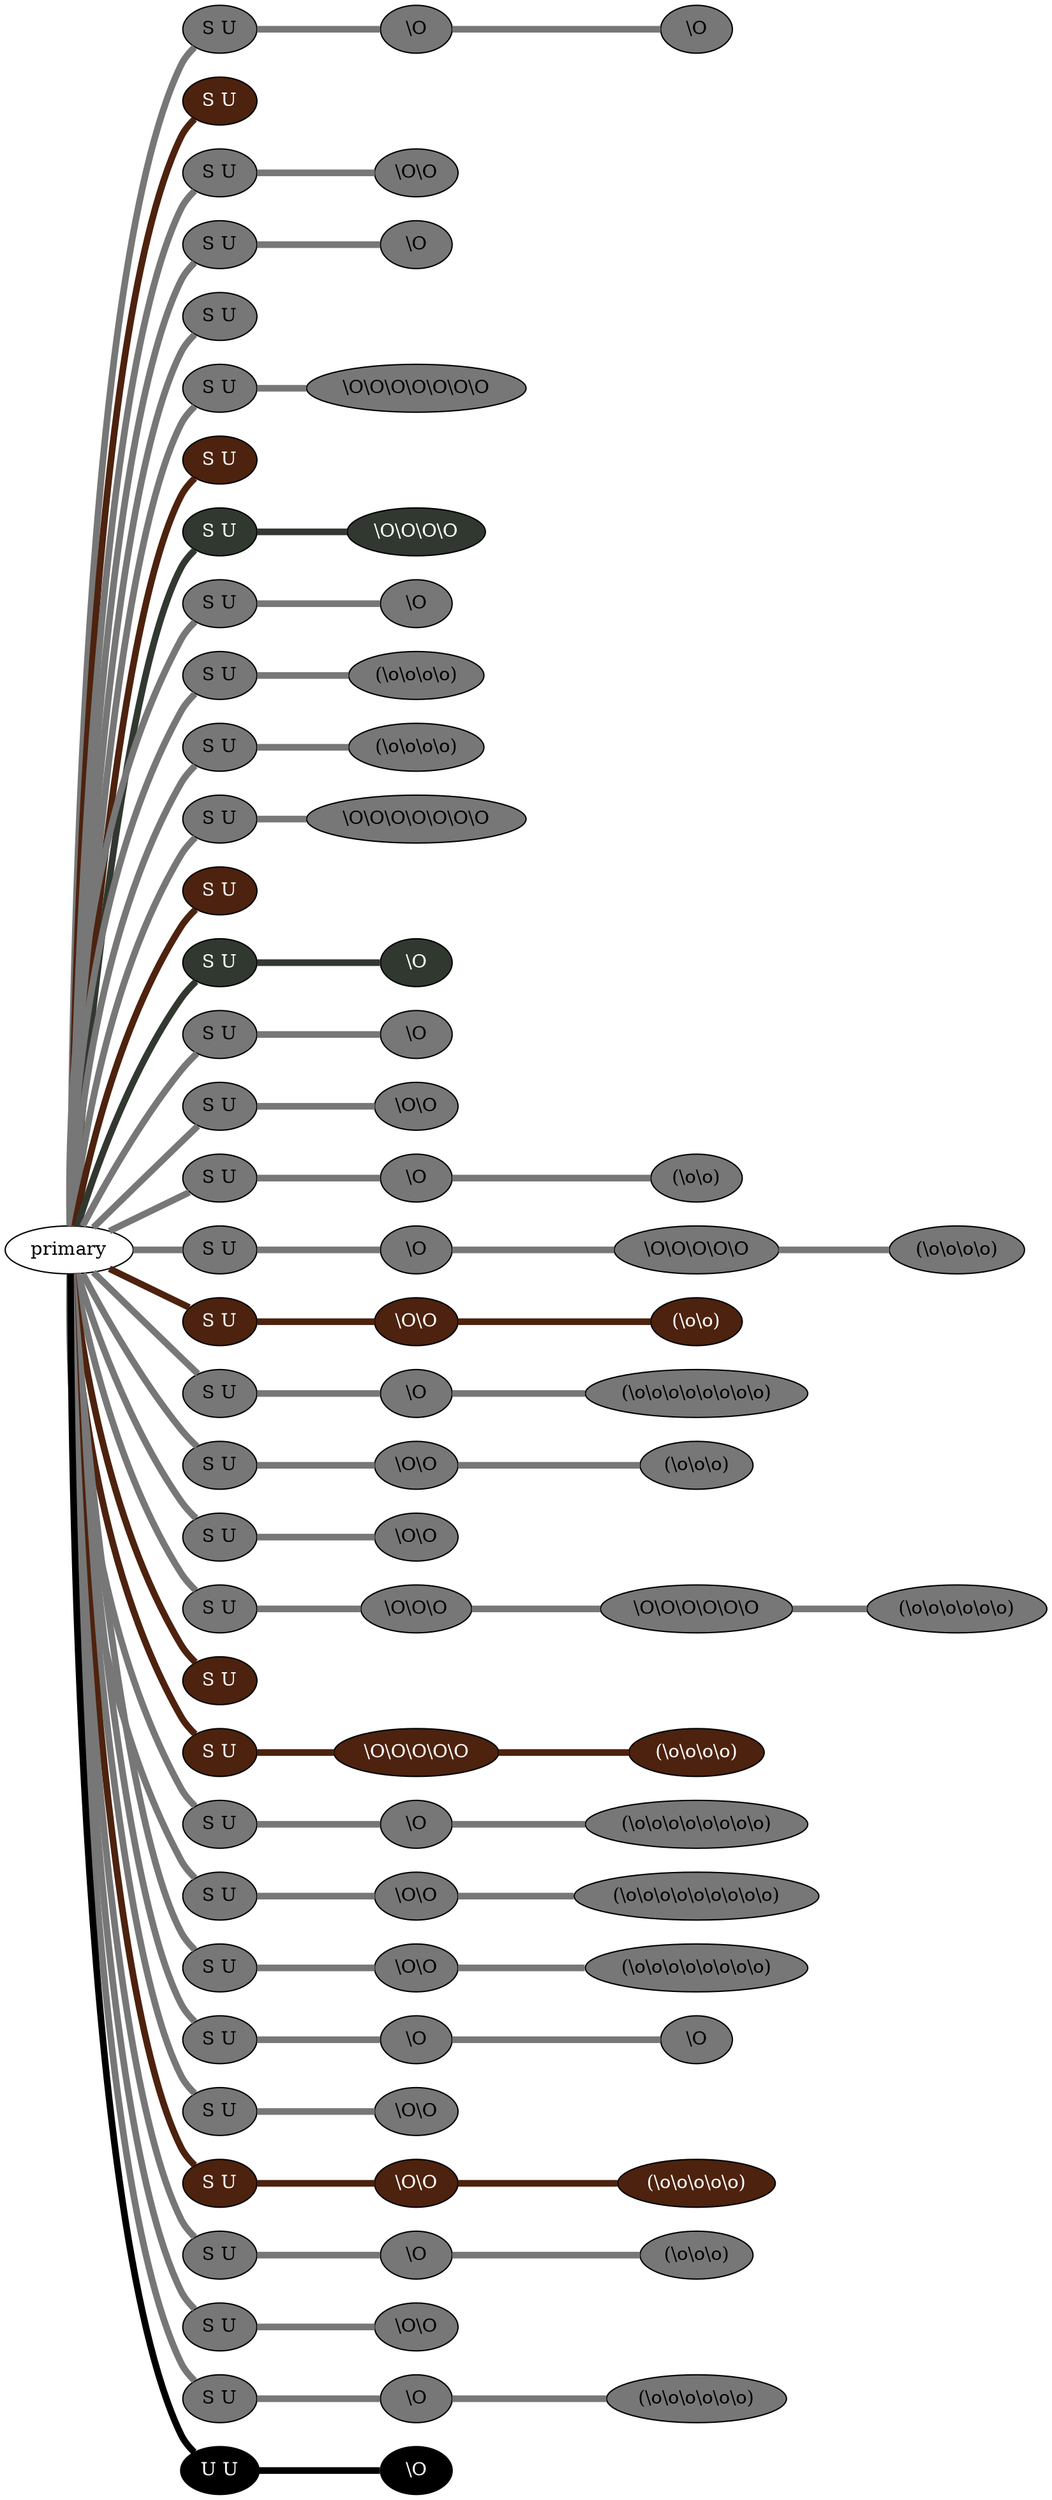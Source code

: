 graph {
 graph [rankdir=LR]
"1" [qtype="pendant_node", pendant_colors="#777777", pendant_ply="S", pendant_attach="U", pendant_length="29.5", label="S U", style=filled, fillcolor="#777777", fontcolor="#000000"]
"primary" -- "1" [qtype="pendant_link",penwidth=5,color="#777777"]
"1:0" [qtype="knot_node", knot_value="1", knot_type="S", knot_position="9.0", knot_spin="Z", label="\\O", style=filled, fillcolor="#777777" , fontcolor="#000000"]
"1" -- "1:0" [qtype="knot_link",penwidth=5,color="#777777"]
"1:1" [qtype="knot_node", knot_value="1", knot_type="S", knot_position="23.0", knot_spin="Z", label="\\O", style=filled, fillcolor="#777777" , fontcolor="#000000"]
"1:0" -- "1:1" [qtype="knot_link",penwidth=5,color="#777777"]
"2" [qtype="pendant_node", pendant_colors="#4D220E", pendant_ply="S", pendant_attach="U", pendant_length="11.0", label="S U", style=filled, fillcolor="#4D220E", fontcolor="#ffffff"]
"primary" -- "2" [qtype="pendant_link",penwidth=5,color="#4D220E"]
"3" [qtype="pendant_node", pendant_colors="#777777", pendant_ply="S", pendant_attach="U", pendant_length="27.0", label="S U", style=filled, fillcolor="#777777", fontcolor="#000000"]
"primary" -- "3" [qtype="pendant_link",penwidth=5,color="#777777"]
"3:0" [qtype="knot_node", knot_value="2", knot_type="S", knot_position="22.0", knot_spin="Z", label="\\O\\O", style=filled, fillcolor="#777777" , fontcolor="#000000"]
"3" -- "3:0" [qtype="knot_link",penwidth=5,color="#777777"]
"4" [qtype="pendant_node", pendant_colors="#777777", pendant_ply="S", pendant_attach="U", pendant_length="27.5", label="S U", style=filled, fillcolor="#777777", fontcolor="#000000"]
"primary" -- "4" [qtype="pendant_link",penwidth=5,color="#777777"]
"4:0" [qtype="knot_node", knot_value="1", knot_type="S", knot_position="21.5", knot_spin="Z", label="\\O", style=filled, fillcolor="#777777" , fontcolor="#000000"]
"4" -- "4:0" [qtype="knot_link",penwidth=5,color="#777777"]
"5" [qtype="pendant_node", pendant_colors="#777777", pendant_ply="S", pendant_attach="U", pendant_length="30.0", label="S U", style=filled, fillcolor="#777777", fontcolor="#000000"]
"primary" -- "5" [qtype="pendant_link",penwidth=5,color="#777777"]
"6" [qtype="pendant_node", pendant_colors="#777777", pendant_ply="S", pendant_attach="U", pendant_length="31.5", label="S U", style=filled, fillcolor="#777777", fontcolor="#000000"]
"primary" -- "6" [qtype="pendant_link",penwidth=5,color="#777777"]
"6:0" [qtype="knot_node", knot_value="7", knot_type="S", knot_position="23.0", knot_spin="Z", label="\\O\\O\\O\\O\\O\\O\\O", style=filled, fillcolor="#777777" , fontcolor="#000000"]
"6" -- "6:0" [qtype="knot_link",penwidth=5,color="#777777"]
"7" [qtype="pendant_node", pendant_colors="#4D220E", pendant_ply="S", pendant_attach="U", pendant_length="0.5", label="S U", style=filled, fillcolor="#4D220E", fontcolor="#ffffff"]
"primary" -- "7" [qtype="pendant_link",penwidth=5,color="#4D220E"]
"8" [qtype="pendant_node", pendant_colors="#313830", pendant_ply="S", pendant_attach="U", pendant_length="36.5", label="S U", style=filled, fillcolor="#313830", fontcolor="#ffffff"]
"primary" -- "8" [qtype="pendant_link",penwidth=5,color="#313830"]
"8:0" [qtype="knot_node", knot_value="4", knot_type="S", knot_position="21.0", knot_spin="Z", label="\\O\\O\\O\\O", style=filled, fillcolor="#313830" , fontcolor="#ffffff"]
"8" -- "8:0" [qtype="knot_link",penwidth=5,color="#313830"]
"9" [qtype="pendant_node", pendant_colors="#777777", pendant_ply="S", pendant_attach="U", pendant_length="33.0", label="S U", style=filled, fillcolor="#777777", fontcolor="#000000"]
"primary" -- "9" [qtype="pendant_link",penwidth=5,color="#777777"]
"9:0" [qtype="knot_node", knot_value="1", knot_type="S", knot_position="18.5", knot_spin="Z", label="\\O", style=filled, fillcolor="#777777" , fontcolor="#000000"]
"9" -- "9:0" [qtype="knot_link",penwidth=5,color="#777777"]
"10" [qtype="pendant_node", pendant_colors="#777777", pendant_ply="S", pendant_attach="U", pendant_length="37.5", label="S U", style=filled, fillcolor="#777777", fontcolor="#000000"]
"primary" -- "10" [qtype="pendant_link",penwidth=5,color="#777777"]
"10:0" [qtype="knot_node", knot_value="4", knot_type="L", knot_position="36.0", knot_spin="Z", label="(\\o\\o\\o\\o)", style=filled, fillcolor="#777777" , fontcolor="#000000"]
"10" -- "10:0" [qtype="knot_link",penwidth=5,color="#777777"]
"11" [qtype="pendant_node", pendant_colors="#777777", pendant_ply="S", pendant_attach="U", pendant_length="40.5", label="S U", style=filled, fillcolor="#777777", fontcolor="#000000"]
"primary" -- "11" [qtype="pendant_link",penwidth=5,color="#777777"]
"11:0" [qtype="knot_node", knot_value="4", knot_type="L", knot_position="35.0", knot_spin="Z", label="(\\o\\o\\o\\o)", style=filled, fillcolor="#777777" , fontcolor="#000000"]
"11" -- "11:0" [qtype="knot_link",penwidth=5,color="#777777"]
"12" [qtype="pendant_node", pendant_colors="#777777", pendant_ply="S", pendant_attach="U", pendant_length="31.5", label="S U", style=filled, fillcolor="#777777", fontcolor="#000000"]
"primary" -- "12" [qtype="pendant_link",penwidth=5,color="#777777"]
"12:0" [qtype="knot_node", knot_value="7", knot_type="S", knot_position="21.5", knot_spin="Z", label="\\O\\O\\O\\O\\O\\O\\O", style=filled, fillcolor="#777777" , fontcolor="#000000"]
"12" -- "12:0" [qtype="knot_link",penwidth=5,color="#777777"]
"13" [qtype="pendant_node", pendant_colors="#4D220E", pendant_ply="S", pendant_attach="U", pendant_length="4.0", label="S U", style=filled, fillcolor="#4D220E", fontcolor="#ffffff"]
"primary" -- "13" [qtype="pendant_link",penwidth=5,color="#4D220E"]
"14" [qtype="pendant_node", pendant_colors="#313830", pendant_ply="S", pendant_attach="U", pendant_length="34.5", label="S U", style=filled, fillcolor="#313830", fontcolor="#ffffff"]
"primary" -- "14" [qtype="pendant_link",penwidth=5,color="#313830"]
"14:0" [qtype="knot_node", knot_value="1", knot_type="S", knot_position="20.0", knot_spin="Z", label="\\O", style=filled, fillcolor="#313830" , fontcolor="#ffffff"]
"14" -- "14:0" [qtype="knot_link",penwidth=5,color="#313830"]
"15" [qtype="pendant_node", pendant_colors="#777777", pendant_ply="S", pendant_attach="U", pendant_length="37.5", label="S U", style=filled, fillcolor="#777777", fontcolor="#000000"]
"primary" -- "15" [qtype="pendant_link",penwidth=5,color="#777777"]
"15:0" [qtype="knot_node", knot_value="1", knot_type="S", knot_position="19.5", knot_spin="Z", label="\\O", style=filled, fillcolor="#777777" , fontcolor="#000000"]
"15" -- "15:0" [qtype="knot_link",penwidth=5,color="#777777"]
"16" [qtype="pendant_node", pendant_colors="#777777", pendant_ply="S", pendant_attach="U", pendant_length="23.0", label="S U", style=filled, fillcolor="#777777", fontcolor="#000000"]
"primary" -- "16" [qtype="pendant_link",penwidth=5,color="#777777"]
"16:0" [qtype="knot_node", knot_value="2", knot_type="S", knot_position="18.5", knot_spin="Z", label="\\O\\O", style=filled, fillcolor="#777777" , fontcolor="#000000"]
"16" -- "16:0" [qtype="knot_link",penwidth=5,color="#777777"]
"17" [qtype="pendant_node", pendant_colors="#777777", pendant_ply="S", pendant_attach="U", pendant_length="56.0", label="S U", style=filled, fillcolor="#777777", fontcolor="#000000"]
"primary" -- "17" [qtype="pendant_link",penwidth=5,color="#777777"]
"17:0" [qtype="knot_node", knot_value="1", knot_type="S", knot_position="18.0", knot_spin="Z", label="\\O", style=filled, fillcolor="#777777" , fontcolor="#000000"]
"17" -- "17:0" [qtype="knot_link",penwidth=5,color="#777777"]
"17:1" [qtype="knot_node", knot_value="2", knot_type="L", knot_position="39.0", knot_spin="Z", label="(\\o\\o)", style=filled, fillcolor="#777777" , fontcolor="#000000"]
"17:0" -- "17:1" [qtype="knot_link",penwidth=5,color="#777777"]
"18" [qtype="pendant_node", pendant_colors="#777777", pendant_ply="S", pendant_attach="U", pendant_length="50.5", label="S U", style=filled, fillcolor="#777777", fontcolor="#000000"]
"primary" -- "18" [qtype="pendant_link",penwidth=5,color="#777777"]
"18:0" [qtype="knot_node", knot_value="1", knot_type="S", knot_position="9.5", knot_spin="Z", label="\\O", style=filled, fillcolor="#777777" , fontcolor="#000000"]
"18" -- "18:0" [qtype="knot_link",penwidth=5,color="#777777"]
"18:1" [qtype="knot_node", knot_value="5", knot_type="S", knot_position="19.0", knot_spin="Z", label="\\O\\O\\O\\O\\O", style=filled, fillcolor="#777777" , fontcolor="#000000"]
"18:0" -- "18:1" [qtype="knot_link",penwidth=5,color="#777777"]
"18:2" [qtype="knot_node", knot_value="4", knot_type="L", knot_position="39.0", knot_spin="Z", label="(\\o\\o\\o\\o)", style=filled, fillcolor="#777777" , fontcolor="#000000"]
"18:1" -- "18:2" [qtype="knot_link",penwidth=5,color="#777777"]
"19" [qtype="pendant_node", pendant_colors="#4D220E", pendant_ply="S", pendant_attach="U", pendant_length="40.0", label="S U", style=filled, fillcolor="#4D220E", fontcolor="#ffffff"]
"primary" -- "19" [qtype="pendant_link",penwidth=5,color="#4D220E"]
"19:0" [qtype="knot_node", knot_value="2", knot_type="S", knot_position="18.0", knot_spin="Z", label="\\O\\O", style=filled, fillcolor="#4D220E" , fontcolor="#ffffff"]
"19" -- "19:0" [qtype="knot_link",penwidth=5,color="#4D220E"]
"19:1" [qtype="knot_node", knot_value="2", knot_type="L", knot_position="39.0", knot_spin="Z", label="(\\o\\o)", style=filled, fillcolor="#4D220E" , fontcolor="#ffffff"]
"19:0" -- "19:1" [qtype="knot_link",penwidth=5,color="#4D220E"]
"20" [qtype="pendant_node", pendant_colors="#777777", pendant_ply="S", pendant_attach="U", pendant_length="41.5", label="S U", style=filled, fillcolor="#777777", fontcolor="#000000"]
"primary" -- "20" [qtype="pendant_link",penwidth=5,color="#777777"]
"20:0" [qtype="knot_node", knot_value="1", knot_type="S", knot_position="17.5", knot_spin="Z", label="\\O", style=filled, fillcolor="#777777" , fontcolor="#000000"]
"20" -- "20:0" [qtype="knot_link",penwidth=5,color="#777777"]
"20:1" [qtype="knot_node", knot_value="8", knot_type="L", knot_position="38.5", knot_spin="Z", label="(\\o\\o\\o\\o\\o\\o\\o\\o)", style=filled, fillcolor="#777777" , fontcolor="#000000"]
"20:0" -- "20:1" [qtype="knot_link",penwidth=5,color="#777777"]
"21" [qtype="pendant_node", pendant_colors="#777777", pendant_ply="S", pendant_attach="U", pendant_length="44.5", label="S U", style=filled, fillcolor="#777777", fontcolor="#000000"]
"primary" -- "21" [qtype="pendant_link",penwidth=5,color="#777777"]
"21:0" [qtype="knot_node", knot_value="2", knot_type="S", knot_position="17.0", knot_spin="Z", label="\\O\\O", style=filled, fillcolor="#777777" , fontcolor="#000000"]
"21" -- "21:0" [qtype="knot_link",penwidth=5,color="#777777"]
"21:1" [qtype="knot_node", knot_value="3", knot_type="L", knot_position="38.5", knot_spin="Z", label="(\\o\\o\\o)", style=filled, fillcolor="#777777" , fontcolor="#000000"]
"21:0" -- "21:1" [qtype="knot_link",penwidth=5,color="#777777"]
"22" [qtype="pendant_node", pendant_colors="#777777", pendant_ply="S", pendant_attach="U", pendant_length="45.5", label="S U", style=filled, fillcolor="#777777", fontcolor="#000000"]
"primary" -- "22" [qtype="pendant_link",penwidth=5,color="#777777"]
"22:0" [qtype="knot_node", knot_value="2", knot_type="S", knot_position="16.5", knot_spin="Z", label="\\O\\O", style=filled, fillcolor="#777777" , fontcolor="#000000"]
"22" -- "22:0" [qtype="knot_link",penwidth=5,color="#777777"]
"23" [qtype="pendant_node", pendant_colors="#777777", pendant_ply="S", pendant_attach="U", pendant_length="38.5", label="S U", style=filled, fillcolor="#777777", fontcolor="#000000"]
"primary" -- "23" [qtype="pendant_link",penwidth=5,color="#777777"]
"23:0" [qtype="knot_node", knot_value="3", knot_type="S", knot_position="8.5", knot_spin="Z", label="\\O\\O\\O", style=filled, fillcolor="#777777" , fontcolor="#000000"]
"23" -- "23:0" [qtype="knot_link",penwidth=5,color="#777777"]
"23:1" [qtype="knot_node", knot_value="6", knot_type="S", knot_position="18.5", knot_spin="Z", label="\\O\\O\\O\\O\\O\\O", style=filled, fillcolor="#777777" , fontcolor="#000000"]
"23:0" -- "23:1" [qtype="knot_link",penwidth=5,color="#777777"]
"23:2" [qtype="knot_node", knot_value="6", knot_type="L", knot_position="28.5", knot_spin="Z", label="(\\o\\o\\o\\o\\o\\o)", style=filled, fillcolor="#777777" , fontcolor="#000000"]
"23:1" -- "23:2" [qtype="knot_link",penwidth=5,color="#777777"]
"24" [qtype="pendant_node", pendant_colors="#4D220E", pendant_ply="S", pendant_attach="U", pendant_length="0.5", label="S U", style=filled, fillcolor="#4D220E", fontcolor="#ffffff"]
"primary" -- "24" [qtype="pendant_link",penwidth=5,color="#4D220E"]
"25" [qtype="pendant_node", pendant_colors="#4D220E", pendant_ply="S", pendant_attach="U", pendant_length="43.0", label="S U", style=filled, fillcolor="#4D220E", fontcolor="#ffffff"]
"primary" -- "25" [qtype="pendant_link",penwidth=5,color="#4D220E"]
"25:0" [qtype="knot_node", knot_value="5", knot_type="S", knot_position="15.0", knot_spin="Z", label="\\O\\O\\O\\O\\O", style=filled, fillcolor="#4D220E" , fontcolor="#ffffff"]
"25" -- "25:0" [qtype="knot_link",penwidth=5,color="#4D220E"]
"25:1" [qtype="knot_node", knot_value="4", knot_type="L", knot_position="35.0", knot_spin="Z", label="(\\o\\o\\o\\o)", style=filled, fillcolor="#4D220E" , fontcolor="#ffffff"]
"25:0" -- "25:1" [qtype="knot_link",penwidth=5,color="#4D220E"]
"26" [qtype="pendant_node", pendant_colors="#777777", pendant_ply="S", pendant_attach="U", pendant_length="50.0", label="S U", style=filled, fillcolor="#777777", fontcolor="#000000"]
"primary" -- "26" [qtype="pendant_link",penwidth=5,color="#777777"]
"26:0" [qtype="knot_node", knot_value="1", knot_type="S", knot_position="16.0", knot_spin="Z", label="\\O", style=filled, fillcolor="#777777" , fontcolor="#000000"]
"26" -- "26:0" [qtype="knot_link",penwidth=5,color="#777777"]
"26:1" [qtype="knot_node", knot_value="8", knot_type="L", knot_position="28.5", knot_spin="Z", label="(\\o\\o\\o\\o\\o\\o\\o\\o)", style=filled, fillcolor="#777777" , fontcolor="#000000"]
"26:0" -- "26:1" [qtype="knot_link",penwidth=5,color="#777777"]
"27" [qtype="pendant_node", pendant_colors="#777777", pendant_ply="S", pendant_attach="U", pendant_length="47.5", label="S U", style=filled, fillcolor="#777777", fontcolor="#000000"]
"primary" -- "27" [qtype="pendant_link",penwidth=5,color="#777777"]
"27:0" [qtype="knot_node", knot_value="2", knot_type="S", knot_position="15.5", knot_spin="Z", label="\\O\\O", style=filled, fillcolor="#777777" , fontcolor="#000000"]
"27" -- "27:0" [qtype="knot_link",penwidth=5,color="#777777"]
"27:1" [qtype="knot_node", knot_value="9", knot_type="L", knot_position="28.0", knot_spin="Z", label="(\\o\\o\\o\\o\\o\\o\\o\\o\\o)", style=filled, fillcolor="#777777" , fontcolor="#000000"]
"27:0" -- "27:1" [qtype="knot_link",penwidth=5,color="#777777"]
"28" [qtype="pendant_node", pendant_colors="#777777", pendant_ply="S", pendant_attach="U", pendant_length="49.0", label="S U", style=filled, fillcolor="#777777", fontcolor="#000000"]
"primary" -- "28" [qtype="pendant_link",penwidth=5,color="#777777"]
"28:0" [qtype="knot_node", knot_value="2", knot_type="S", knot_position="15.5", knot_spin="Z", label="\\O\\O", style=filled, fillcolor="#777777" , fontcolor="#000000"]
"28" -- "28:0" [qtype="knot_link",penwidth=5,color="#777777"]
"28:1" [qtype="knot_node", knot_value="8", knot_type="L", knot_position="27.5", knot_spin="Z", label="(\\o\\o\\o\\o\\o\\o\\o\\o)", style=filled, fillcolor="#777777" , fontcolor="#000000"]
"28:0" -- "28:1" [qtype="knot_link",penwidth=5,color="#777777"]
"29" [qtype="pendant_node", pendant_colors="#777777", pendant_ply="S", pendant_attach="U", pendant_length="35.5", label="S U", style=filled, fillcolor="#777777", fontcolor="#000000"]
"primary" -- "29" [qtype="pendant_link",penwidth=5,color="#777777"]
"29:0" [qtype="knot_node", knot_value="1", knot_type="S", knot_position="10.5", knot_spin="Z", label="\\O", style=filled, fillcolor="#777777" , fontcolor="#000000"]
"29" -- "29:0" [qtype="knot_link",penwidth=5,color="#777777"]
"29:1" [qtype="knot_node", knot_value="1", knot_type="S", knot_position="23.5", knot_spin="Z", label="\\O", style=filled, fillcolor="#777777" , fontcolor="#000000"]
"29:0" -- "29:1" [qtype="knot_link",penwidth=5,color="#777777"]
"30" [qtype="pendant_node", pendant_colors="#777777", pendant_ply="S", pendant_attach="U", pendant_length="37.5", label="S U", style=filled, fillcolor="#777777", fontcolor="#000000"]
"primary" -- "30" [qtype="pendant_link",penwidth=5,color="#777777"]
"30:0" [qtype="knot_node", knot_value="2", knot_type="S", knot_position="23.5", knot_spin="Z", label="\\O\\O", style=filled, fillcolor="#777777" , fontcolor="#000000"]
"30" -- "30:0" [qtype="knot_link",penwidth=5,color="#777777"]
"31" [qtype="pendant_node", pendant_colors="#4D220E", pendant_ply="S", pendant_attach="U", pendant_length="45.5", label="S U", style=filled, fillcolor="#4D220E", fontcolor="#ffffff"]
"primary" -- "31" [qtype="pendant_link",penwidth=5,color="#4D220E"]
"31:0" [qtype="knot_node", knot_value="2", knot_type="S", knot_position="22.5", knot_spin="Z", label="\\O\\O", style=filled, fillcolor="#4D220E" , fontcolor="#ffffff"]
"31" -- "31:0" [qtype="knot_link",penwidth=5,color="#4D220E"]
"31:1" [qtype="knot_node", knot_value="5", knot_type="L", knot_position="40.5", knot_spin="Z", label="(\\o\\o\\o\\o\\o)", style=filled, fillcolor="#4D220E" , fontcolor="#ffffff"]
"31:0" -- "31:1" [qtype="knot_link",penwidth=5,color="#4D220E"]
"32" [qtype="pendant_node", pendant_colors="#777777", pendant_ply="S", pendant_attach="U", pendant_length="40.0", label="S U", style=filled, fillcolor="#777777", fontcolor="#000000"]
"primary" -- "32" [qtype="pendant_link",penwidth=5,color="#777777"]
"32:0" [qtype="knot_node", knot_value="1", knot_type="S", knot_position="19.5", knot_spin="Z", label="\\O", style=filled, fillcolor="#777777" , fontcolor="#000000"]
"32" -- "32:0" [qtype="knot_link",penwidth=5,color="#777777"]
"32:1" [qtype="knot_node", knot_value="3", knot_type="L", knot_position="38.5", knot_spin="Z", label="(\\o\\o\\o)", style=filled, fillcolor="#777777" , fontcolor="#000000"]
"32:0" -- "32:1" [qtype="knot_link",penwidth=5,color="#777777"]
"33" [qtype="pendant_node", pendant_colors="#777777", pendant_ply="S", pendant_attach="U", pendant_length="35.5", label="S U", style=filled, fillcolor="#777777", fontcolor="#000000"]
"primary" -- "33" [qtype="pendant_link",penwidth=5,color="#777777"]
"33:0" [qtype="knot_node", knot_value="2", knot_type="S", knot_position="20.0", knot_spin="Z", label="\\O\\O", style=filled, fillcolor="#777777" , fontcolor="#000000"]
"33" -- "33:0" [qtype="knot_link",penwidth=5,color="#777777"]
"34" [qtype="pendant_node", pendant_colors="#777777", pendant_ply="S", pendant_attach="U", pendant_length="45.5", label="S U", style=filled, fillcolor="#777777", fontcolor="#000000"]
"primary" -- "34" [qtype="pendant_link",penwidth=5,color="#777777"]
"34:0" [qtype="knot_node", knot_value="1", knot_type="S", knot_position="19.5", knot_spin="Z", label="\\O", style=filled, fillcolor="#777777" , fontcolor="#000000"]
"34" -- "34:0" [qtype="knot_link",penwidth=5,color="#777777"]
"34:1" [qtype="knot_node", knot_value="6", knot_type="L", knot_position="39.5", knot_spin="Z", label="(\\o\\o\\o\\o\\o\\o)", style=filled, fillcolor="#777777" , fontcolor="#000000"]
"34:0" -- "34:1" [qtype="knot_link",penwidth=5,color="#777777"]
"K1" [qtype="pendant_node", pendant_colors="#000000", pendant_ply="U", pendant_attach="U", pendant_length="0.0", label="U U", style=filled, fillcolor="#000000", fontcolor="#ffffff"]
"primary" -- "K1" [qtype="pendant_link",penwidth=5,color="#000000"]
"K1:0" [qtype="knot_node", knot_value="1", knot_type="S", knot_position="0.0", knot_spin="Z", label="\\O", style=filled, fillcolor="#000000" , fontcolor="#ffffff"]
"K1" -- "K1:0" [qtype="knot_link",penwidth=5,color="#000000"]
}
